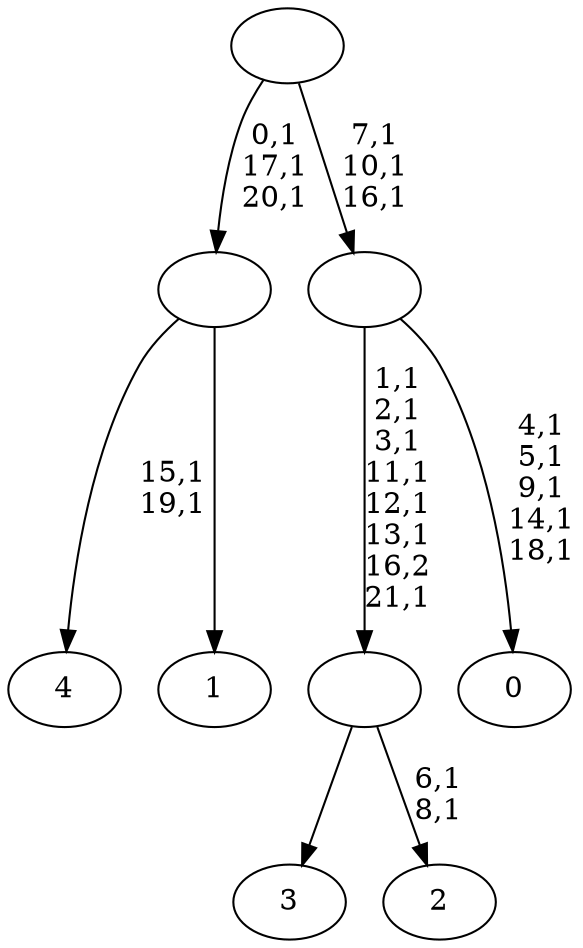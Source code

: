 digraph T {
	27 [label="4"]
	24 [label="3"]
	23 [label="2"]
	20 [label=""]
	13 [label="1"]
	12 [label=""]
	9 [label="0"]
	3 [label=""]
	0 [label=""]
	20 -> 23 [label="6,1\n8,1"]
	20 -> 24 [label=""]
	12 -> 27 [label="15,1\n19,1"]
	12 -> 13 [label=""]
	3 -> 9 [label="4,1\n5,1\n9,1\n14,1\n18,1"]
	3 -> 20 [label="1,1\n2,1\n3,1\n11,1\n12,1\n13,1\n16,2\n21,1"]
	0 -> 3 [label="7,1\n10,1\n16,1"]
	0 -> 12 [label="0,1\n17,1\n20,1"]
}
